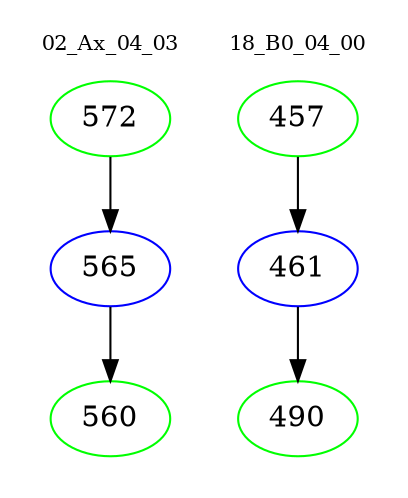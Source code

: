 digraph{
subgraph cluster_0 {
color = white
label = "02_Ax_04_03";
fontsize=10;
T0_572 [label="572", color="green"]
T0_572 -> T0_565 [color="black"]
T0_565 [label="565", color="blue"]
T0_565 -> T0_560 [color="black"]
T0_560 [label="560", color="green"]
}
subgraph cluster_1 {
color = white
label = "18_B0_04_00";
fontsize=10;
T1_457 [label="457", color="green"]
T1_457 -> T1_461 [color="black"]
T1_461 [label="461", color="blue"]
T1_461 -> T1_490 [color="black"]
T1_490 [label="490", color="green"]
}
}

